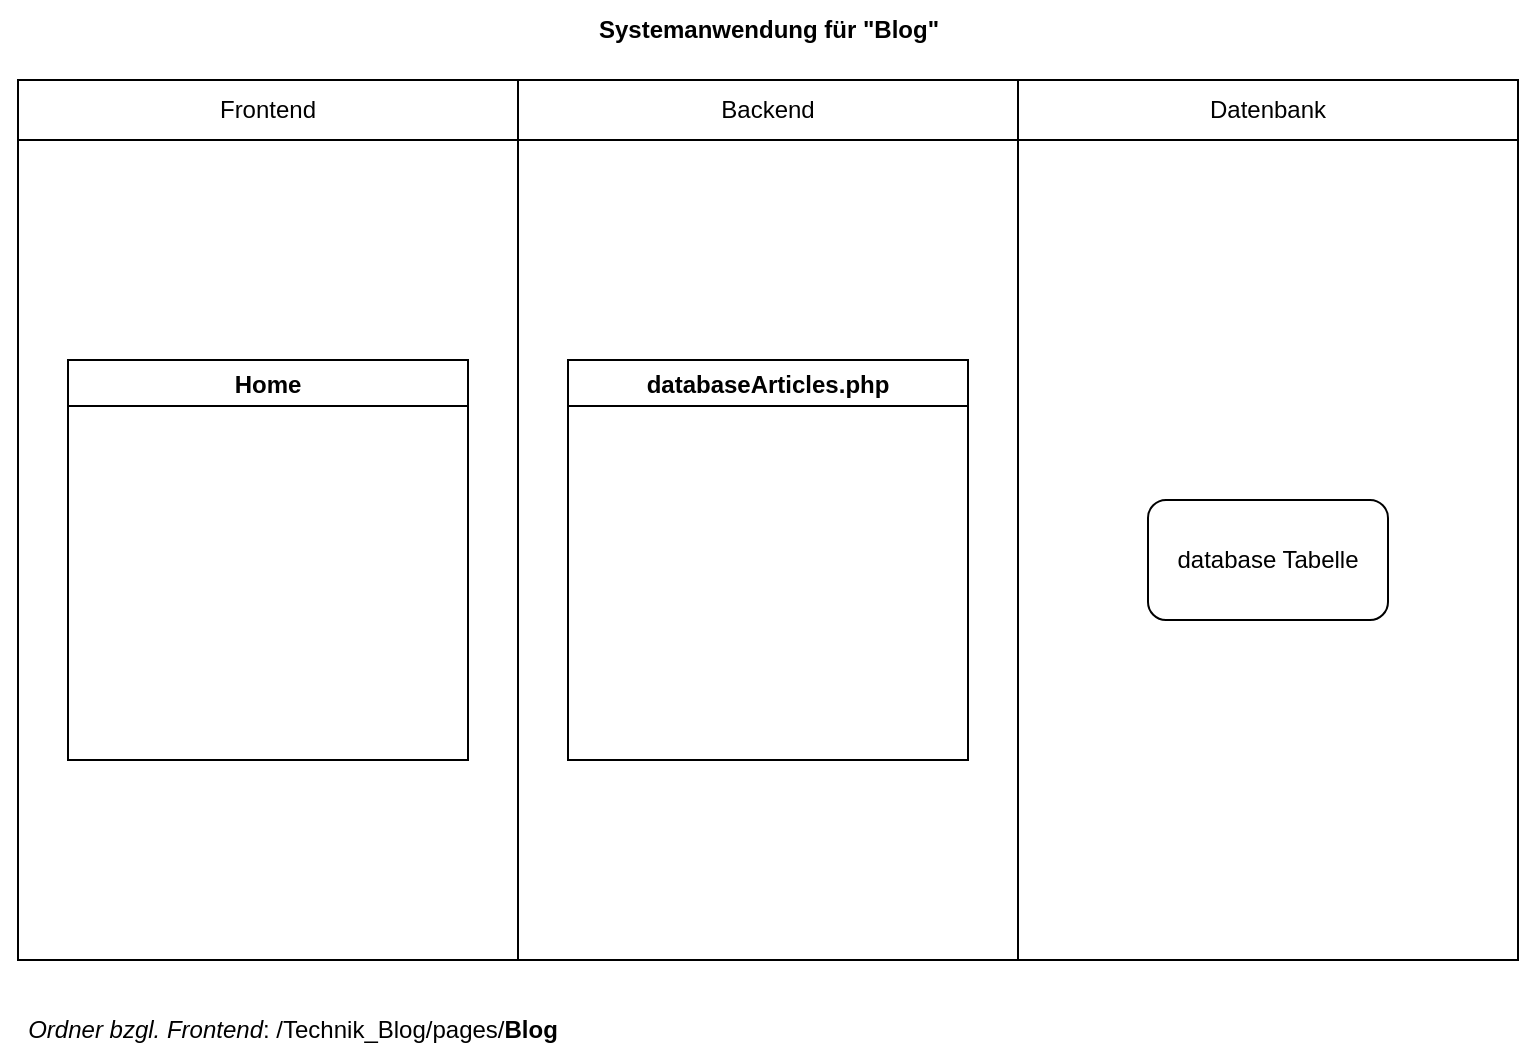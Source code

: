 <mxfile version="20.0.4" type="github">
  <diagram id="juamN5qaI_R75fhcYUah" name="Page-1">
    <mxGraphModel dx="836" dy="1597" grid="1" gridSize="10" guides="1" tooltips="1" connect="1" arrows="1" fold="1" page="1" pageScale="1" pageWidth="827" pageHeight="1169" math="0" shadow="0">
      <root>
        <mxCell id="0" />
        <mxCell id="1" parent="0" />
        <mxCell id="SKDN7kV7G88ODyy3K585-1" value="Systemanwendung für &quot;Blog&quot;" style="text;html=1;strokeColor=none;fillColor=none;align=center;verticalAlign=middle;whiteSpace=wrap;rounded=0;fontStyle=1" vertex="1" parent="1">
          <mxGeometry x="361.5" y="-1160" width="187" height="30" as="geometry" />
        </mxCell>
        <mxCell id="SKDN7kV7G88ODyy3K585-2" value="" style="rounded=0;whiteSpace=wrap;html=1;labelPosition=center;verticalLabelPosition=top;align=center;verticalAlign=bottom;spacingTop=0;" vertex="1" parent="1">
          <mxGeometry x="80" y="-1120" width="250" height="440" as="geometry" />
        </mxCell>
        <mxCell id="SKDN7kV7G88ODyy3K585-3" value="" style="rounded=0;whiteSpace=wrap;html=1;" vertex="1" parent="1">
          <mxGeometry x="330" y="-1120" width="250" height="440" as="geometry" />
        </mxCell>
        <mxCell id="SKDN7kV7G88ODyy3K585-4" value="" style="rounded=0;whiteSpace=wrap;html=1;" vertex="1" parent="1">
          <mxGeometry x="580" y="-1120" width="250" height="440" as="geometry" />
        </mxCell>
        <mxCell id="SKDN7kV7G88ODyy3K585-5" value="Frontend" style="text;html=1;strokeColor=none;fillColor=none;align=center;verticalAlign=middle;whiteSpace=wrap;rounded=0;" vertex="1" parent="1">
          <mxGeometry x="175" y="-1120" width="60" height="30" as="geometry" />
        </mxCell>
        <mxCell id="SKDN7kV7G88ODyy3K585-6" value="Datenbank" style="text;html=1;strokeColor=none;fillColor=none;align=center;verticalAlign=middle;whiteSpace=wrap;rounded=0;" vertex="1" parent="1">
          <mxGeometry x="675" y="-1120" width="60" height="30" as="geometry" />
        </mxCell>
        <mxCell id="SKDN7kV7G88ODyy3K585-7" value="Backend" style="text;html=1;strokeColor=none;fillColor=none;align=center;verticalAlign=middle;whiteSpace=wrap;rounded=0;" vertex="1" parent="1">
          <mxGeometry x="425" y="-1120" width="60" height="30" as="geometry" />
        </mxCell>
        <mxCell id="SKDN7kV7G88ODyy3K585-8" value="" style="endArrow=none;html=1;rounded=0;" edge="1" parent="1">
          <mxGeometry width="50" height="50" relative="1" as="geometry">
            <mxPoint x="80" y="-1090" as="sourcePoint" />
            <mxPoint x="830" y="-1090" as="targetPoint" />
          </mxGeometry>
        </mxCell>
        <mxCell id="SKDN7kV7G88ODyy3K585-9" value="Home" style="swimlane;" vertex="1" parent="1">
          <mxGeometry x="105" y="-980" width="200" height="200" as="geometry" />
        </mxCell>
        <mxCell id="SKDN7kV7G88ODyy3K585-10" value="databaseArticles.php" style="swimlane;" vertex="1" parent="1">
          <mxGeometry x="355" y="-980" width="200" height="200" as="geometry" />
        </mxCell>
        <mxCell id="SKDN7kV7G88ODyy3K585-11" value="database Tabelle" style="rounded=1;whiteSpace=wrap;html=1;" vertex="1" parent="1">
          <mxGeometry x="645" y="-910" width="120" height="60" as="geometry" />
        </mxCell>
        <mxCell id="SKDN7kV7G88ODyy3K585-12" value="&lt;i&gt;Ordner bzgl. Frontend&lt;/i&gt;: /Technik_Blog/pages/&lt;b&gt;Blog&lt;/b&gt;" style="text;html=1;align=center;verticalAlign=middle;resizable=0;points=[];autosize=1;strokeColor=none;fillColor=none;" vertex="1" parent="1">
          <mxGeometry x="71.5" y="-660" width="290" height="30" as="geometry" />
        </mxCell>
      </root>
    </mxGraphModel>
  </diagram>
</mxfile>
